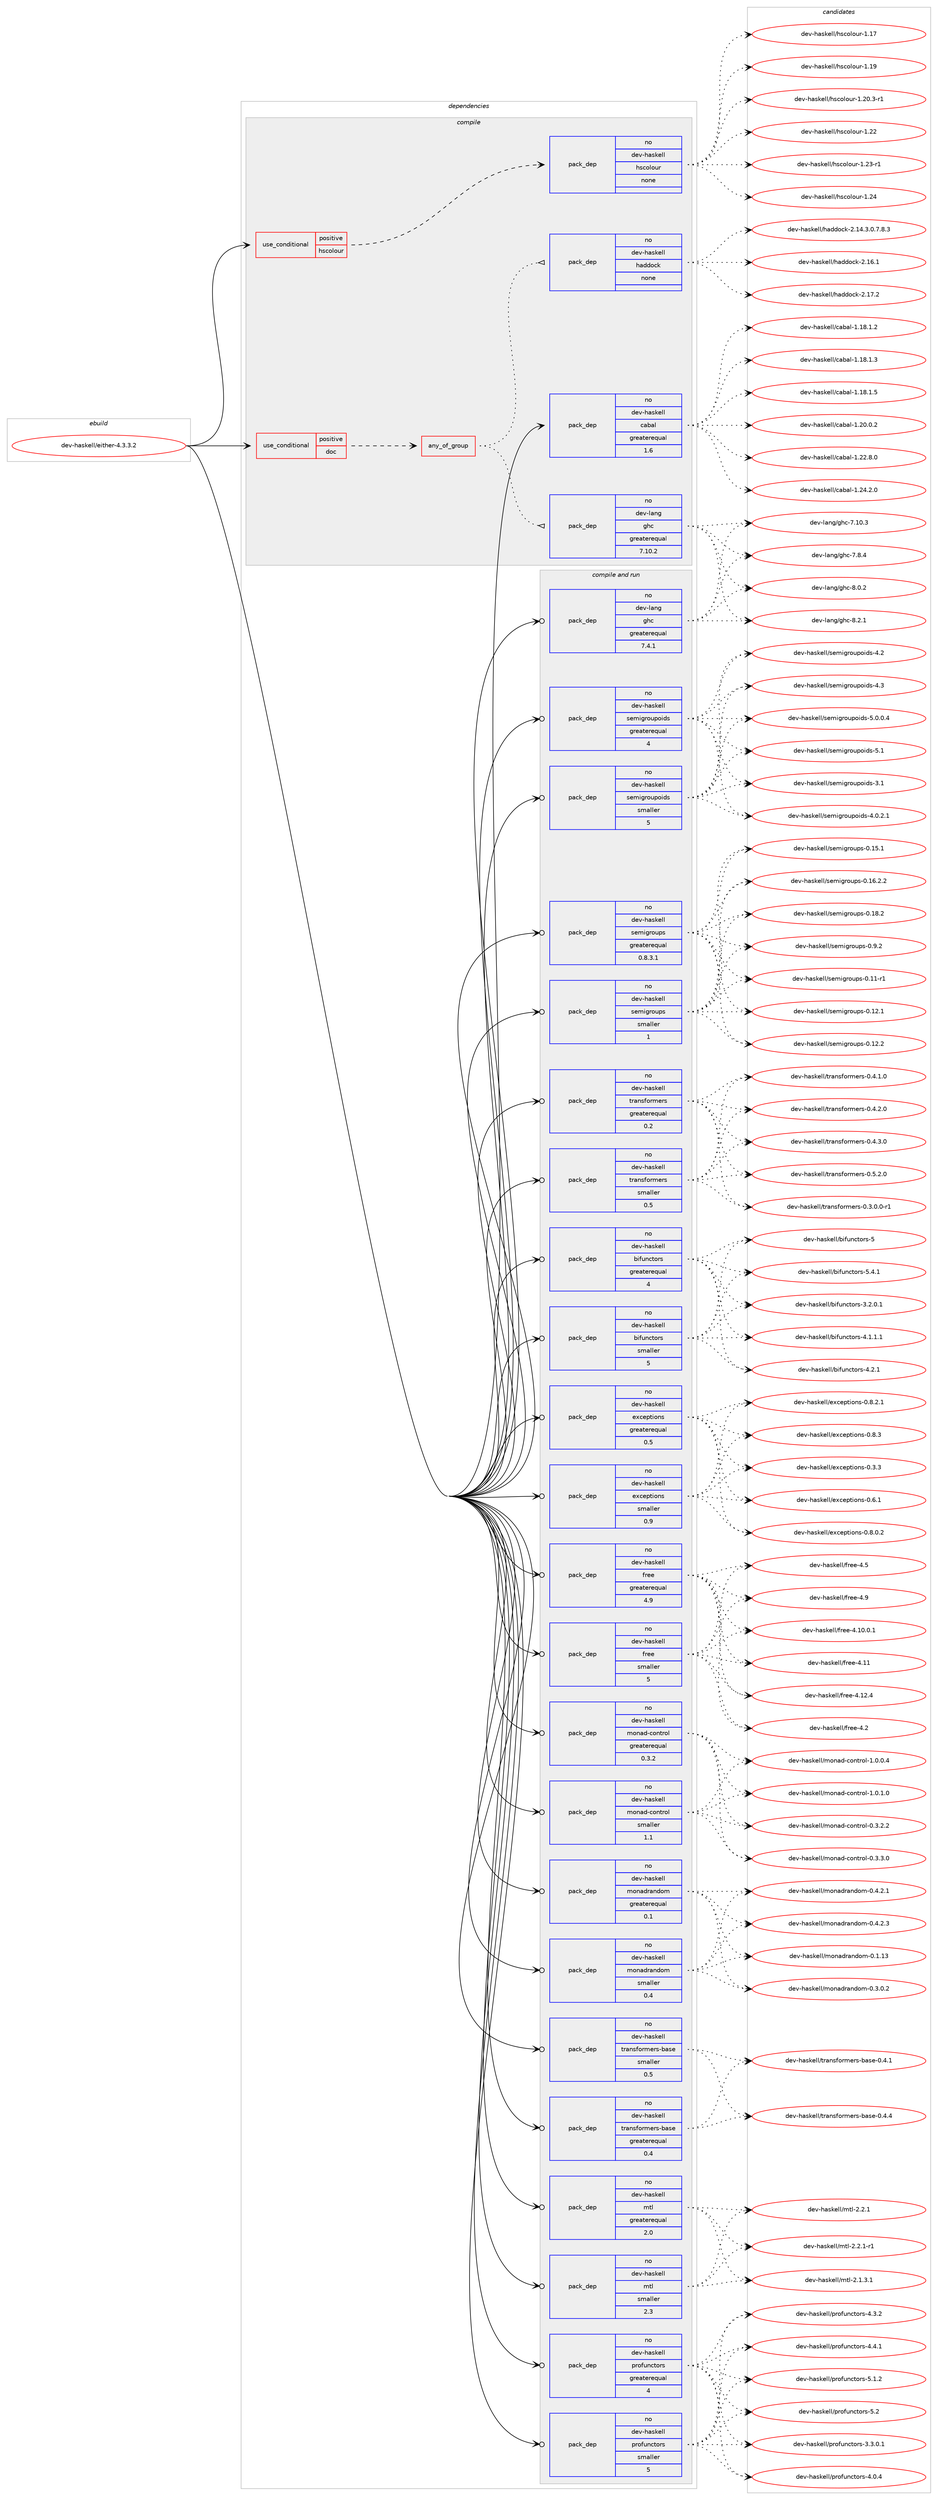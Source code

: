 digraph prolog {

# *************
# Graph options
# *************

newrank=true;
concentrate=true;
compound=true;
graph [rankdir=LR,fontname=Helvetica,fontsize=10,ranksep=1.5];#, ranksep=2.5, nodesep=0.2];
edge  [arrowhead=vee];
node  [fontname=Helvetica,fontsize=10];

# **********
# The ebuild
# **********

subgraph cluster_leftcol {
color=gray;
rank=same;
label=<<i>ebuild</i>>;
id [label="dev-haskell/either-4.3.3.2", color=red, width=4, href="../dev-haskell/either-4.3.3.2.svg"];
}

# ****************
# The dependencies
# ****************

subgraph cluster_midcol {
color=gray;
label=<<i>dependencies</i>>;
subgraph cluster_compile {
fillcolor="#eeeeee";
style=filled;
label=<<i>compile</i>>;
subgraph cond18758 {
dependency79697 [label=<<TABLE BORDER="0" CELLBORDER="1" CELLSPACING="0" CELLPADDING="4"><TR><TD ROWSPAN="3" CELLPADDING="10">use_conditional</TD></TR><TR><TD>positive</TD></TR><TR><TD>doc</TD></TR></TABLE>>, shape=none, color=red];
subgraph any1947 {
dependency79698 [label=<<TABLE BORDER="0" CELLBORDER="1" CELLSPACING="0" CELLPADDING="4"><TR><TD CELLPADDING="10">any_of_group</TD></TR></TABLE>>, shape=none, color=red];subgraph pack58962 {
dependency79699 [label=<<TABLE BORDER="0" CELLBORDER="1" CELLSPACING="0" CELLPADDING="4" WIDTH="220"><TR><TD ROWSPAN="6" CELLPADDING="30">pack_dep</TD></TR><TR><TD WIDTH="110">no</TD></TR><TR><TD>dev-haskell</TD></TR><TR><TD>haddock</TD></TR><TR><TD>none</TD></TR><TR><TD></TD></TR></TABLE>>, shape=none, color=blue];
}
dependency79698:e -> dependency79699:w [weight=20,style="dotted",arrowhead="oinv"];
subgraph pack58963 {
dependency79700 [label=<<TABLE BORDER="0" CELLBORDER="1" CELLSPACING="0" CELLPADDING="4" WIDTH="220"><TR><TD ROWSPAN="6" CELLPADDING="30">pack_dep</TD></TR><TR><TD WIDTH="110">no</TD></TR><TR><TD>dev-lang</TD></TR><TR><TD>ghc</TD></TR><TR><TD>greaterequal</TD></TR><TR><TD>7.10.2</TD></TR></TABLE>>, shape=none, color=blue];
}
dependency79698:e -> dependency79700:w [weight=20,style="dotted",arrowhead="oinv"];
}
dependency79697:e -> dependency79698:w [weight=20,style="dashed",arrowhead="vee"];
}
id:e -> dependency79697:w [weight=20,style="solid",arrowhead="vee"];
subgraph cond18759 {
dependency79701 [label=<<TABLE BORDER="0" CELLBORDER="1" CELLSPACING="0" CELLPADDING="4"><TR><TD ROWSPAN="3" CELLPADDING="10">use_conditional</TD></TR><TR><TD>positive</TD></TR><TR><TD>hscolour</TD></TR></TABLE>>, shape=none, color=red];
subgraph pack58964 {
dependency79702 [label=<<TABLE BORDER="0" CELLBORDER="1" CELLSPACING="0" CELLPADDING="4" WIDTH="220"><TR><TD ROWSPAN="6" CELLPADDING="30">pack_dep</TD></TR><TR><TD WIDTH="110">no</TD></TR><TR><TD>dev-haskell</TD></TR><TR><TD>hscolour</TD></TR><TR><TD>none</TD></TR><TR><TD></TD></TR></TABLE>>, shape=none, color=blue];
}
dependency79701:e -> dependency79702:w [weight=20,style="dashed",arrowhead="vee"];
}
id:e -> dependency79701:w [weight=20,style="solid",arrowhead="vee"];
subgraph pack58965 {
dependency79703 [label=<<TABLE BORDER="0" CELLBORDER="1" CELLSPACING="0" CELLPADDING="4" WIDTH="220"><TR><TD ROWSPAN="6" CELLPADDING="30">pack_dep</TD></TR><TR><TD WIDTH="110">no</TD></TR><TR><TD>dev-haskell</TD></TR><TR><TD>cabal</TD></TR><TR><TD>greaterequal</TD></TR><TR><TD>1.6</TD></TR></TABLE>>, shape=none, color=blue];
}
id:e -> dependency79703:w [weight=20,style="solid",arrowhead="vee"];
}
subgraph cluster_compileandrun {
fillcolor="#eeeeee";
style=filled;
label=<<i>compile and run</i>>;
subgraph pack58966 {
dependency79704 [label=<<TABLE BORDER="0" CELLBORDER="1" CELLSPACING="0" CELLPADDING="4" WIDTH="220"><TR><TD ROWSPAN="6" CELLPADDING="30">pack_dep</TD></TR><TR><TD WIDTH="110">no</TD></TR><TR><TD>dev-haskell</TD></TR><TR><TD>bifunctors</TD></TR><TR><TD>greaterequal</TD></TR><TR><TD>4</TD></TR></TABLE>>, shape=none, color=blue];
}
id:e -> dependency79704:w [weight=20,style="solid",arrowhead="odotvee"];
subgraph pack58967 {
dependency79705 [label=<<TABLE BORDER="0" CELLBORDER="1" CELLSPACING="0" CELLPADDING="4" WIDTH="220"><TR><TD ROWSPAN="6" CELLPADDING="30">pack_dep</TD></TR><TR><TD WIDTH="110">no</TD></TR><TR><TD>dev-haskell</TD></TR><TR><TD>bifunctors</TD></TR><TR><TD>smaller</TD></TR><TR><TD>5</TD></TR></TABLE>>, shape=none, color=blue];
}
id:e -> dependency79705:w [weight=20,style="solid",arrowhead="odotvee"];
subgraph pack58968 {
dependency79706 [label=<<TABLE BORDER="0" CELLBORDER="1" CELLSPACING="0" CELLPADDING="4" WIDTH="220"><TR><TD ROWSPAN="6" CELLPADDING="30">pack_dep</TD></TR><TR><TD WIDTH="110">no</TD></TR><TR><TD>dev-haskell</TD></TR><TR><TD>exceptions</TD></TR><TR><TD>greaterequal</TD></TR><TR><TD>0.5</TD></TR></TABLE>>, shape=none, color=blue];
}
id:e -> dependency79706:w [weight=20,style="solid",arrowhead="odotvee"];
subgraph pack58969 {
dependency79707 [label=<<TABLE BORDER="0" CELLBORDER="1" CELLSPACING="0" CELLPADDING="4" WIDTH="220"><TR><TD ROWSPAN="6" CELLPADDING="30">pack_dep</TD></TR><TR><TD WIDTH="110">no</TD></TR><TR><TD>dev-haskell</TD></TR><TR><TD>exceptions</TD></TR><TR><TD>smaller</TD></TR><TR><TD>0.9</TD></TR></TABLE>>, shape=none, color=blue];
}
id:e -> dependency79707:w [weight=20,style="solid",arrowhead="odotvee"];
subgraph pack58970 {
dependency79708 [label=<<TABLE BORDER="0" CELLBORDER="1" CELLSPACING="0" CELLPADDING="4" WIDTH="220"><TR><TD ROWSPAN="6" CELLPADDING="30">pack_dep</TD></TR><TR><TD WIDTH="110">no</TD></TR><TR><TD>dev-haskell</TD></TR><TR><TD>free</TD></TR><TR><TD>greaterequal</TD></TR><TR><TD>4.9</TD></TR></TABLE>>, shape=none, color=blue];
}
id:e -> dependency79708:w [weight=20,style="solid",arrowhead="odotvee"];
subgraph pack58971 {
dependency79709 [label=<<TABLE BORDER="0" CELLBORDER="1" CELLSPACING="0" CELLPADDING="4" WIDTH="220"><TR><TD ROWSPAN="6" CELLPADDING="30">pack_dep</TD></TR><TR><TD WIDTH="110">no</TD></TR><TR><TD>dev-haskell</TD></TR><TR><TD>free</TD></TR><TR><TD>smaller</TD></TR><TR><TD>5</TD></TR></TABLE>>, shape=none, color=blue];
}
id:e -> dependency79709:w [weight=20,style="solid",arrowhead="odotvee"];
subgraph pack58972 {
dependency79710 [label=<<TABLE BORDER="0" CELLBORDER="1" CELLSPACING="0" CELLPADDING="4" WIDTH="220"><TR><TD ROWSPAN="6" CELLPADDING="30">pack_dep</TD></TR><TR><TD WIDTH="110">no</TD></TR><TR><TD>dev-haskell</TD></TR><TR><TD>monad-control</TD></TR><TR><TD>greaterequal</TD></TR><TR><TD>0.3.2</TD></TR></TABLE>>, shape=none, color=blue];
}
id:e -> dependency79710:w [weight=20,style="solid",arrowhead="odotvee"];
subgraph pack58973 {
dependency79711 [label=<<TABLE BORDER="0" CELLBORDER="1" CELLSPACING="0" CELLPADDING="4" WIDTH="220"><TR><TD ROWSPAN="6" CELLPADDING="30">pack_dep</TD></TR><TR><TD WIDTH="110">no</TD></TR><TR><TD>dev-haskell</TD></TR><TR><TD>monad-control</TD></TR><TR><TD>smaller</TD></TR><TR><TD>1.1</TD></TR></TABLE>>, shape=none, color=blue];
}
id:e -> dependency79711:w [weight=20,style="solid",arrowhead="odotvee"];
subgraph pack58974 {
dependency79712 [label=<<TABLE BORDER="0" CELLBORDER="1" CELLSPACING="0" CELLPADDING="4" WIDTH="220"><TR><TD ROWSPAN="6" CELLPADDING="30">pack_dep</TD></TR><TR><TD WIDTH="110">no</TD></TR><TR><TD>dev-haskell</TD></TR><TR><TD>monadrandom</TD></TR><TR><TD>greaterequal</TD></TR><TR><TD>0.1</TD></TR></TABLE>>, shape=none, color=blue];
}
id:e -> dependency79712:w [weight=20,style="solid",arrowhead="odotvee"];
subgraph pack58975 {
dependency79713 [label=<<TABLE BORDER="0" CELLBORDER="1" CELLSPACING="0" CELLPADDING="4" WIDTH="220"><TR><TD ROWSPAN="6" CELLPADDING="30">pack_dep</TD></TR><TR><TD WIDTH="110">no</TD></TR><TR><TD>dev-haskell</TD></TR><TR><TD>monadrandom</TD></TR><TR><TD>smaller</TD></TR><TR><TD>0.4</TD></TR></TABLE>>, shape=none, color=blue];
}
id:e -> dependency79713:w [weight=20,style="solid",arrowhead="odotvee"];
subgraph pack58976 {
dependency79714 [label=<<TABLE BORDER="0" CELLBORDER="1" CELLSPACING="0" CELLPADDING="4" WIDTH="220"><TR><TD ROWSPAN="6" CELLPADDING="30">pack_dep</TD></TR><TR><TD WIDTH="110">no</TD></TR><TR><TD>dev-haskell</TD></TR><TR><TD>mtl</TD></TR><TR><TD>greaterequal</TD></TR><TR><TD>2.0</TD></TR></TABLE>>, shape=none, color=blue];
}
id:e -> dependency79714:w [weight=20,style="solid",arrowhead="odotvee"];
subgraph pack58977 {
dependency79715 [label=<<TABLE BORDER="0" CELLBORDER="1" CELLSPACING="0" CELLPADDING="4" WIDTH="220"><TR><TD ROWSPAN="6" CELLPADDING="30">pack_dep</TD></TR><TR><TD WIDTH="110">no</TD></TR><TR><TD>dev-haskell</TD></TR><TR><TD>mtl</TD></TR><TR><TD>smaller</TD></TR><TR><TD>2.3</TD></TR></TABLE>>, shape=none, color=blue];
}
id:e -> dependency79715:w [weight=20,style="solid",arrowhead="odotvee"];
subgraph pack58978 {
dependency79716 [label=<<TABLE BORDER="0" CELLBORDER="1" CELLSPACING="0" CELLPADDING="4" WIDTH="220"><TR><TD ROWSPAN="6" CELLPADDING="30">pack_dep</TD></TR><TR><TD WIDTH="110">no</TD></TR><TR><TD>dev-haskell</TD></TR><TR><TD>profunctors</TD></TR><TR><TD>greaterequal</TD></TR><TR><TD>4</TD></TR></TABLE>>, shape=none, color=blue];
}
id:e -> dependency79716:w [weight=20,style="solid",arrowhead="odotvee"];
subgraph pack58979 {
dependency79717 [label=<<TABLE BORDER="0" CELLBORDER="1" CELLSPACING="0" CELLPADDING="4" WIDTH="220"><TR><TD ROWSPAN="6" CELLPADDING="30">pack_dep</TD></TR><TR><TD WIDTH="110">no</TD></TR><TR><TD>dev-haskell</TD></TR><TR><TD>profunctors</TD></TR><TR><TD>smaller</TD></TR><TR><TD>5</TD></TR></TABLE>>, shape=none, color=blue];
}
id:e -> dependency79717:w [weight=20,style="solid",arrowhead="odotvee"];
subgraph pack58980 {
dependency79718 [label=<<TABLE BORDER="0" CELLBORDER="1" CELLSPACING="0" CELLPADDING="4" WIDTH="220"><TR><TD ROWSPAN="6" CELLPADDING="30">pack_dep</TD></TR><TR><TD WIDTH="110">no</TD></TR><TR><TD>dev-haskell</TD></TR><TR><TD>semigroupoids</TD></TR><TR><TD>greaterequal</TD></TR><TR><TD>4</TD></TR></TABLE>>, shape=none, color=blue];
}
id:e -> dependency79718:w [weight=20,style="solid",arrowhead="odotvee"];
subgraph pack58981 {
dependency79719 [label=<<TABLE BORDER="0" CELLBORDER="1" CELLSPACING="0" CELLPADDING="4" WIDTH="220"><TR><TD ROWSPAN="6" CELLPADDING="30">pack_dep</TD></TR><TR><TD WIDTH="110">no</TD></TR><TR><TD>dev-haskell</TD></TR><TR><TD>semigroupoids</TD></TR><TR><TD>smaller</TD></TR><TR><TD>5</TD></TR></TABLE>>, shape=none, color=blue];
}
id:e -> dependency79719:w [weight=20,style="solid",arrowhead="odotvee"];
subgraph pack58982 {
dependency79720 [label=<<TABLE BORDER="0" CELLBORDER="1" CELLSPACING="0" CELLPADDING="4" WIDTH="220"><TR><TD ROWSPAN="6" CELLPADDING="30">pack_dep</TD></TR><TR><TD WIDTH="110">no</TD></TR><TR><TD>dev-haskell</TD></TR><TR><TD>semigroups</TD></TR><TR><TD>greaterequal</TD></TR><TR><TD>0.8.3.1</TD></TR></TABLE>>, shape=none, color=blue];
}
id:e -> dependency79720:w [weight=20,style="solid",arrowhead="odotvee"];
subgraph pack58983 {
dependency79721 [label=<<TABLE BORDER="0" CELLBORDER="1" CELLSPACING="0" CELLPADDING="4" WIDTH="220"><TR><TD ROWSPAN="6" CELLPADDING="30">pack_dep</TD></TR><TR><TD WIDTH="110">no</TD></TR><TR><TD>dev-haskell</TD></TR><TR><TD>semigroups</TD></TR><TR><TD>smaller</TD></TR><TR><TD>1</TD></TR></TABLE>>, shape=none, color=blue];
}
id:e -> dependency79721:w [weight=20,style="solid",arrowhead="odotvee"];
subgraph pack58984 {
dependency79722 [label=<<TABLE BORDER="0" CELLBORDER="1" CELLSPACING="0" CELLPADDING="4" WIDTH="220"><TR><TD ROWSPAN="6" CELLPADDING="30">pack_dep</TD></TR><TR><TD WIDTH="110">no</TD></TR><TR><TD>dev-haskell</TD></TR><TR><TD>transformers</TD></TR><TR><TD>greaterequal</TD></TR><TR><TD>0.2</TD></TR></TABLE>>, shape=none, color=blue];
}
id:e -> dependency79722:w [weight=20,style="solid",arrowhead="odotvee"];
subgraph pack58985 {
dependency79723 [label=<<TABLE BORDER="0" CELLBORDER="1" CELLSPACING="0" CELLPADDING="4" WIDTH="220"><TR><TD ROWSPAN="6" CELLPADDING="30">pack_dep</TD></TR><TR><TD WIDTH="110">no</TD></TR><TR><TD>dev-haskell</TD></TR><TR><TD>transformers</TD></TR><TR><TD>smaller</TD></TR><TR><TD>0.5</TD></TR></TABLE>>, shape=none, color=blue];
}
id:e -> dependency79723:w [weight=20,style="solid",arrowhead="odotvee"];
subgraph pack58986 {
dependency79724 [label=<<TABLE BORDER="0" CELLBORDER="1" CELLSPACING="0" CELLPADDING="4" WIDTH="220"><TR><TD ROWSPAN="6" CELLPADDING="30">pack_dep</TD></TR><TR><TD WIDTH="110">no</TD></TR><TR><TD>dev-haskell</TD></TR><TR><TD>transformers-base</TD></TR><TR><TD>greaterequal</TD></TR><TR><TD>0.4</TD></TR></TABLE>>, shape=none, color=blue];
}
id:e -> dependency79724:w [weight=20,style="solid",arrowhead="odotvee"];
subgraph pack58987 {
dependency79725 [label=<<TABLE BORDER="0" CELLBORDER="1" CELLSPACING="0" CELLPADDING="4" WIDTH="220"><TR><TD ROWSPAN="6" CELLPADDING="30">pack_dep</TD></TR><TR><TD WIDTH="110">no</TD></TR><TR><TD>dev-haskell</TD></TR><TR><TD>transformers-base</TD></TR><TR><TD>smaller</TD></TR><TR><TD>0.5</TD></TR></TABLE>>, shape=none, color=blue];
}
id:e -> dependency79725:w [weight=20,style="solid",arrowhead="odotvee"];
subgraph pack58988 {
dependency79726 [label=<<TABLE BORDER="0" CELLBORDER="1" CELLSPACING="0" CELLPADDING="4" WIDTH="220"><TR><TD ROWSPAN="6" CELLPADDING="30">pack_dep</TD></TR><TR><TD WIDTH="110">no</TD></TR><TR><TD>dev-lang</TD></TR><TR><TD>ghc</TD></TR><TR><TD>greaterequal</TD></TR><TR><TD>7.4.1</TD></TR></TABLE>>, shape=none, color=blue];
}
id:e -> dependency79726:w [weight=20,style="solid",arrowhead="odotvee"];
}
subgraph cluster_run {
fillcolor="#eeeeee";
style=filled;
label=<<i>run</i>>;
}
}

# **************
# The candidates
# **************

subgraph cluster_choices {
rank=same;
color=gray;
label=<<i>candidates</i>>;

subgraph choice58962 {
color=black;
nodesep=1;
choice1001011184510497115107101108108471049710010011199107455046495246514648465546564651 [label="dev-haskell/haddock-2.14.3.0.7.8.3", color=red, width=4,href="../dev-haskell/haddock-2.14.3.0.7.8.3.svg"];
choice100101118451049711510710110810847104971001001119910745504649544649 [label="dev-haskell/haddock-2.16.1", color=red, width=4,href="../dev-haskell/haddock-2.16.1.svg"];
choice100101118451049711510710110810847104971001001119910745504649554650 [label="dev-haskell/haddock-2.17.2", color=red, width=4,href="../dev-haskell/haddock-2.17.2.svg"];
dependency79699:e -> choice1001011184510497115107101108108471049710010011199107455046495246514648465546564651:w [style=dotted,weight="100"];
dependency79699:e -> choice100101118451049711510710110810847104971001001119910745504649544649:w [style=dotted,weight="100"];
dependency79699:e -> choice100101118451049711510710110810847104971001001119910745504649554650:w [style=dotted,weight="100"];
}
subgraph choice58963 {
color=black;
nodesep=1;
choice1001011184510897110103471031049945554649484651 [label="dev-lang/ghc-7.10.3", color=red, width=4,href="../dev-lang/ghc-7.10.3.svg"];
choice10010111845108971101034710310499455546564652 [label="dev-lang/ghc-7.8.4", color=red, width=4,href="../dev-lang/ghc-7.8.4.svg"];
choice10010111845108971101034710310499455646484650 [label="dev-lang/ghc-8.0.2", color=red, width=4,href="../dev-lang/ghc-8.0.2.svg"];
choice10010111845108971101034710310499455646504649 [label="dev-lang/ghc-8.2.1", color=red, width=4,href="../dev-lang/ghc-8.2.1.svg"];
dependency79700:e -> choice1001011184510897110103471031049945554649484651:w [style=dotted,weight="100"];
dependency79700:e -> choice10010111845108971101034710310499455546564652:w [style=dotted,weight="100"];
dependency79700:e -> choice10010111845108971101034710310499455646484650:w [style=dotted,weight="100"];
dependency79700:e -> choice10010111845108971101034710310499455646504649:w [style=dotted,weight="100"];
}
subgraph choice58964 {
color=black;
nodesep=1;
choice100101118451049711510710110810847104115991111081111171144549464955 [label="dev-haskell/hscolour-1.17", color=red, width=4,href="../dev-haskell/hscolour-1.17.svg"];
choice100101118451049711510710110810847104115991111081111171144549464957 [label="dev-haskell/hscolour-1.19", color=red, width=4,href="../dev-haskell/hscolour-1.19.svg"];
choice10010111845104971151071011081084710411599111108111117114454946504846514511449 [label="dev-haskell/hscolour-1.20.3-r1", color=red, width=4,href="../dev-haskell/hscolour-1.20.3-r1.svg"];
choice100101118451049711510710110810847104115991111081111171144549465050 [label="dev-haskell/hscolour-1.22", color=red, width=4,href="../dev-haskell/hscolour-1.22.svg"];
choice1001011184510497115107101108108471041159911110811111711445494650514511449 [label="dev-haskell/hscolour-1.23-r1", color=red, width=4,href="../dev-haskell/hscolour-1.23-r1.svg"];
choice100101118451049711510710110810847104115991111081111171144549465052 [label="dev-haskell/hscolour-1.24", color=red, width=4,href="../dev-haskell/hscolour-1.24.svg"];
dependency79702:e -> choice100101118451049711510710110810847104115991111081111171144549464955:w [style=dotted,weight="100"];
dependency79702:e -> choice100101118451049711510710110810847104115991111081111171144549464957:w [style=dotted,weight="100"];
dependency79702:e -> choice10010111845104971151071011081084710411599111108111117114454946504846514511449:w [style=dotted,weight="100"];
dependency79702:e -> choice100101118451049711510710110810847104115991111081111171144549465050:w [style=dotted,weight="100"];
dependency79702:e -> choice1001011184510497115107101108108471041159911110811111711445494650514511449:w [style=dotted,weight="100"];
dependency79702:e -> choice100101118451049711510710110810847104115991111081111171144549465052:w [style=dotted,weight="100"];
}
subgraph choice58965 {
color=black;
nodesep=1;
choice10010111845104971151071011081084799979897108454946495646494650 [label="dev-haskell/cabal-1.18.1.2", color=red, width=4,href="../dev-haskell/cabal-1.18.1.2.svg"];
choice10010111845104971151071011081084799979897108454946495646494651 [label="dev-haskell/cabal-1.18.1.3", color=red, width=4,href="../dev-haskell/cabal-1.18.1.3.svg"];
choice10010111845104971151071011081084799979897108454946495646494653 [label="dev-haskell/cabal-1.18.1.5", color=red, width=4,href="../dev-haskell/cabal-1.18.1.5.svg"];
choice10010111845104971151071011081084799979897108454946504846484650 [label="dev-haskell/cabal-1.20.0.2", color=red, width=4,href="../dev-haskell/cabal-1.20.0.2.svg"];
choice10010111845104971151071011081084799979897108454946505046564648 [label="dev-haskell/cabal-1.22.8.0", color=red, width=4,href="../dev-haskell/cabal-1.22.8.0.svg"];
choice10010111845104971151071011081084799979897108454946505246504648 [label="dev-haskell/cabal-1.24.2.0", color=red, width=4,href="../dev-haskell/cabal-1.24.2.0.svg"];
dependency79703:e -> choice10010111845104971151071011081084799979897108454946495646494650:w [style=dotted,weight="100"];
dependency79703:e -> choice10010111845104971151071011081084799979897108454946495646494651:w [style=dotted,weight="100"];
dependency79703:e -> choice10010111845104971151071011081084799979897108454946495646494653:w [style=dotted,weight="100"];
dependency79703:e -> choice10010111845104971151071011081084799979897108454946504846484650:w [style=dotted,weight="100"];
dependency79703:e -> choice10010111845104971151071011081084799979897108454946505046564648:w [style=dotted,weight="100"];
dependency79703:e -> choice10010111845104971151071011081084799979897108454946505246504648:w [style=dotted,weight="100"];
}
subgraph choice58966 {
color=black;
nodesep=1;
choice10010111845104971151071011081084798105102117110991161111141154551465046484649 [label="dev-haskell/bifunctors-3.2.0.1", color=red, width=4,href="../dev-haskell/bifunctors-3.2.0.1.svg"];
choice10010111845104971151071011081084798105102117110991161111141154552464946494649 [label="dev-haskell/bifunctors-4.1.1.1", color=red, width=4,href="../dev-haskell/bifunctors-4.1.1.1.svg"];
choice1001011184510497115107101108108479810510211711099116111114115455246504649 [label="dev-haskell/bifunctors-4.2.1", color=red, width=4,href="../dev-haskell/bifunctors-4.2.1.svg"];
choice10010111845104971151071011081084798105102117110991161111141154553 [label="dev-haskell/bifunctors-5", color=red, width=4,href="../dev-haskell/bifunctors-5.svg"];
choice1001011184510497115107101108108479810510211711099116111114115455346524649 [label="dev-haskell/bifunctors-5.4.1", color=red, width=4,href="../dev-haskell/bifunctors-5.4.1.svg"];
dependency79704:e -> choice10010111845104971151071011081084798105102117110991161111141154551465046484649:w [style=dotted,weight="100"];
dependency79704:e -> choice10010111845104971151071011081084798105102117110991161111141154552464946494649:w [style=dotted,weight="100"];
dependency79704:e -> choice1001011184510497115107101108108479810510211711099116111114115455246504649:w [style=dotted,weight="100"];
dependency79704:e -> choice10010111845104971151071011081084798105102117110991161111141154553:w [style=dotted,weight="100"];
dependency79704:e -> choice1001011184510497115107101108108479810510211711099116111114115455346524649:w [style=dotted,weight="100"];
}
subgraph choice58967 {
color=black;
nodesep=1;
choice10010111845104971151071011081084798105102117110991161111141154551465046484649 [label="dev-haskell/bifunctors-3.2.0.1", color=red, width=4,href="../dev-haskell/bifunctors-3.2.0.1.svg"];
choice10010111845104971151071011081084798105102117110991161111141154552464946494649 [label="dev-haskell/bifunctors-4.1.1.1", color=red, width=4,href="../dev-haskell/bifunctors-4.1.1.1.svg"];
choice1001011184510497115107101108108479810510211711099116111114115455246504649 [label="dev-haskell/bifunctors-4.2.1", color=red, width=4,href="../dev-haskell/bifunctors-4.2.1.svg"];
choice10010111845104971151071011081084798105102117110991161111141154553 [label="dev-haskell/bifunctors-5", color=red, width=4,href="../dev-haskell/bifunctors-5.svg"];
choice1001011184510497115107101108108479810510211711099116111114115455346524649 [label="dev-haskell/bifunctors-5.4.1", color=red, width=4,href="../dev-haskell/bifunctors-5.4.1.svg"];
dependency79705:e -> choice10010111845104971151071011081084798105102117110991161111141154551465046484649:w [style=dotted,weight="100"];
dependency79705:e -> choice10010111845104971151071011081084798105102117110991161111141154552464946494649:w [style=dotted,weight="100"];
dependency79705:e -> choice1001011184510497115107101108108479810510211711099116111114115455246504649:w [style=dotted,weight="100"];
dependency79705:e -> choice10010111845104971151071011081084798105102117110991161111141154553:w [style=dotted,weight="100"];
dependency79705:e -> choice1001011184510497115107101108108479810510211711099116111114115455346524649:w [style=dotted,weight="100"];
}
subgraph choice58968 {
color=black;
nodesep=1;
choice10010111845104971151071011081084710112099101112116105111110115454846514651 [label="dev-haskell/exceptions-0.3.3", color=red, width=4,href="../dev-haskell/exceptions-0.3.3.svg"];
choice10010111845104971151071011081084710112099101112116105111110115454846544649 [label="dev-haskell/exceptions-0.6.1", color=red, width=4,href="../dev-haskell/exceptions-0.6.1.svg"];
choice100101118451049711510710110810847101120991011121161051111101154548465646484650 [label="dev-haskell/exceptions-0.8.0.2", color=red, width=4,href="../dev-haskell/exceptions-0.8.0.2.svg"];
choice100101118451049711510710110810847101120991011121161051111101154548465646504649 [label="dev-haskell/exceptions-0.8.2.1", color=red, width=4,href="../dev-haskell/exceptions-0.8.2.1.svg"];
choice10010111845104971151071011081084710112099101112116105111110115454846564651 [label="dev-haskell/exceptions-0.8.3", color=red, width=4,href="../dev-haskell/exceptions-0.8.3.svg"];
dependency79706:e -> choice10010111845104971151071011081084710112099101112116105111110115454846514651:w [style=dotted,weight="100"];
dependency79706:e -> choice10010111845104971151071011081084710112099101112116105111110115454846544649:w [style=dotted,weight="100"];
dependency79706:e -> choice100101118451049711510710110810847101120991011121161051111101154548465646484650:w [style=dotted,weight="100"];
dependency79706:e -> choice100101118451049711510710110810847101120991011121161051111101154548465646504649:w [style=dotted,weight="100"];
dependency79706:e -> choice10010111845104971151071011081084710112099101112116105111110115454846564651:w [style=dotted,weight="100"];
}
subgraph choice58969 {
color=black;
nodesep=1;
choice10010111845104971151071011081084710112099101112116105111110115454846514651 [label="dev-haskell/exceptions-0.3.3", color=red, width=4,href="../dev-haskell/exceptions-0.3.3.svg"];
choice10010111845104971151071011081084710112099101112116105111110115454846544649 [label="dev-haskell/exceptions-0.6.1", color=red, width=4,href="../dev-haskell/exceptions-0.6.1.svg"];
choice100101118451049711510710110810847101120991011121161051111101154548465646484650 [label="dev-haskell/exceptions-0.8.0.2", color=red, width=4,href="../dev-haskell/exceptions-0.8.0.2.svg"];
choice100101118451049711510710110810847101120991011121161051111101154548465646504649 [label="dev-haskell/exceptions-0.8.2.1", color=red, width=4,href="../dev-haskell/exceptions-0.8.2.1.svg"];
choice10010111845104971151071011081084710112099101112116105111110115454846564651 [label="dev-haskell/exceptions-0.8.3", color=red, width=4,href="../dev-haskell/exceptions-0.8.3.svg"];
dependency79707:e -> choice10010111845104971151071011081084710112099101112116105111110115454846514651:w [style=dotted,weight="100"];
dependency79707:e -> choice10010111845104971151071011081084710112099101112116105111110115454846544649:w [style=dotted,weight="100"];
dependency79707:e -> choice100101118451049711510710110810847101120991011121161051111101154548465646484650:w [style=dotted,weight="100"];
dependency79707:e -> choice100101118451049711510710110810847101120991011121161051111101154548465646504649:w [style=dotted,weight="100"];
dependency79707:e -> choice10010111845104971151071011081084710112099101112116105111110115454846564651:w [style=dotted,weight="100"];
}
subgraph choice58970 {
color=black;
nodesep=1;
choice100101118451049711510710110810847102114101101455246494846484649 [label="dev-haskell/free-4.10.0.1", color=red, width=4,href="../dev-haskell/free-4.10.0.1.svg"];
choice1001011184510497115107101108108471021141011014552464949 [label="dev-haskell/free-4.11", color=red, width=4,href="../dev-haskell/free-4.11.svg"];
choice10010111845104971151071011081084710211410110145524649504652 [label="dev-haskell/free-4.12.4", color=red, width=4,href="../dev-haskell/free-4.12.4.svg"];
choice10010111845104971151071011081084710211410110145524650 [label="dev-haskell/free-4.2", color=red, width=4,href="../dev-haskell/free-4.2.svg"];
choice10010111845104971151071011081084710211410110145524653 [label="dev-haskell/free-4.5", color=red, width=4,href="../dev-haskell/free-4.5.svg"];
choice10010111845104971151071011081084710211410110145524657 [label="dev-haskell/free-4.9", color=red, width=4,href="../dev-haskell/free-4.9.svg"];
dependency79708:e -> choice100101118451049711510710110810847102114101101455246494846484649:w [style=dotted,weight="100"];
dependency79708:e -> choice1001011184510497115107101108108471021141011014552464949:w [style=dotted,weight="100"];
dependency79708:e -> choice10010111845104971151071011081084710211410110145524649504652:w [style=dotted,weight="100"];
dependency79708:e -> choice10010111845104971151071011081084710211410110145524650:w [style=dotted,weight="100"];
dependency79708:e -> choice10010111845104971151071011081084710211410110145524653:w [style=dotted,weight="100"];
dependency79708:e -> choice10010111845104971151071011081084710211410110145524657:w [style=dotted,weight="100"];
}
subgraph choice58971 {
color=black;
nodesep=1;
choice100101118451049711510710110810847102114101101455246494846484649 [label="dev-haskell/free-4.10.0.1", color=red, width=4,href="../dev-haskell/free-4.10.0.1.svg"];
choice1001011184510497115107101108108471021141011014552464949 [label="dev-haskell/free-4.11", color=red, width=4,href="../dev-haskell/free-4.11.svg"];
choice10010111845104971151071011081084710211410110145524649504652 [label="dev-haskell/free-4.12.4", color=red, width=4,href="../dev-haskell/free-4.12.4.svg"];
choice10010111845104971151071011081084710211410110145524650 [label="dev-haskell/free-4.2", color=red, width=4,href="../dev-haskell/free-4.2.svg"];
choice10010111845104971151071011081084710211410110145524653 [label="dev-haskell/free-4.5", color=red, width=4,href="../dev-haskell/free-4.5.svg"];
choice10010111845104971151071011081084710211410110145524657 [label="dev-haskell/free-4.9", color=red, width=4,href="../dev-haskell/free-4.9.svg"];
dependency79709:e -> choice100101118451049711510710110810847102114101101455246494846484649:w [style=dotted,weight="100"];
dependency79709:e -> choice1001011184510497115107101108108471021141011014552464949:w [style=dotted,weight="100"];
dependency79709:e -> choice10010111845104971151071011081084710211410110145524649504652:w [style=dotted,weight="100"];
dependency79709:e -> choice10010111845104971151071011081084710211410110145524650:w [style=dotted,weight="100"];
dependency79709:e -> choice10010111845104971151071011081084710211410110145524653:w [style=dotted,weight="100"];
dependency79709:e -> choice10010111845104971151071011081084710211410110145524657:w [style=dotted,weight="100"];
}
subgraph choice58972 {
color=black;
nodesep=1;
choice1001011184510497115107101108108471091111109710045991111101161141111084548465146504650 [label="dev-haskell/monad-control-0.3.2.2", color=red, width=4,href="../dev-haskell/monad-control-0.3.2.2.svg"];
choice1001011184510497115107101108108471091111109710045991111101161141111084548465146514648 [label="dev-haskell/monad-control-0.3.3.0", color=red, width=4,href="../dev-haskell/monad-control-0.3.3.0.svg"];
choice1001011184510497115107101108108471091111109710045991111101161141111084549464846484652 [label="dev-haskell/monad-control-1.0.0.4", color=red, width=4,href="../dev-haskell/monad-control-1.0.0.4.svg"];
choice1001011184510497115107101108108471091111109710045991111101161141111084549464846494648 [label="dev-haskell/monad-control-1.0.1.0", color=red, width=4,href="../dev-haskell/monad-control-1.0.1.0.svg"];
dependency79710:e -> choice1001011184510497115107101108108471091111109710045991111101161141111084548465146504650:w [style=dotted,weight="100"];
dependency79710:e -> choice1001011184510497115107101108108471091111109710045991111101161141111084548465146514648:w [style=dotted,weight="100"];
dependency79710:e -> choice1001011184510497115107101108108471091111109710045991111101161141111084549464846484652:w [style=dotted,weight="100"];
dependency79710:e -> choice1001011184510497115107101108108471091111109710045991111101161141111084549464846494648:w [style=dotted,weight="100"];
}
subgraph choice58973 {
color=black;
nodesep=1;
choice1001011184510497115107101108108471091111109710045991111101161141111084548465146504650 [label="dev-haskell/monad-control-0.3.2.2", color=red, width=4,href="../dev-haskell/monad-control-0.3.2.2.svg"];
choice1001011184510497115107101108108471091111109710045991111101161141111084548465146514648 [label="dev-haskell/monad-control-0.3.3.0", color=red, width=4,href="../dev-haskell/monad-control-0.3.3.0.svg"];
choice1001011184510497115107101108108471091111109710045991111101161141111084549464846484652 [label="dev-haskell/monad-control-1.0.0.4", color=red, width=4,href="../dev-haskell/monad-control-1.0.0.4.svg"];
choice1001011184510497115107101108108471091111109710045991111101161141111084549464846494648 [label="dev-haskell/monad-control-1.0.1.0", color=red, width=4,href="../dev-haskell/monad-control-1.0.1.0.svg"];
dependency79711:e -> choice1001011184510497115107101108108471091111109710045991111101161141111084548465146504650:w [style=dotted,weight="100"];
dependency79711:e -> choice1001011184510497115107101108108471091111109710045991111101161141111084548465146514648:w [style=dotted,weight="100"];
dependency79711:e -> choice1001011184510497115107101108108471091111109710045991111101161141111084549464846484652:w [style=dotted,weight="100"];
dependency79711:e -> choice1001011184510497115107101108108471091111109710045991111101161141111084549464846494648:w [style=dotted,weight="100"];
}
subgraph choice58974 {
color=black;
nodesep=1;
choice100101118451049711510710110810847109111110971001149711010011110945484649464951 [label="dev-haskell/monadrandom-0.1.13", color=red, width=4,href="../dev-haskell/monadrandom-0.1.13.svg"];
choice10010111845104971151071011081084710911111097100114971101001111094548465146484650 [label="dev-haskell/monadrandom-0.3.0.2", color=red, width=4,href="../dev-haskell/monadrandom-0.3.0.2.svg"];
choice10010111845104971151071011081084710911111097100114971101001111094548465246504649 [label="dev-haskell/monadrandom-0.4.2.1", color=red, width=4,href="../dev-haskell/monadrandom-0.4.2.1.svg"];
choice10010111845104971151071011081084710911111097100114971101001111094548465246504651 [label="dev-haskell/monadrandom-0.4.2.3", color=red, width=4,href="../dev-haskell/monadrandom-0.4.2.3.svg"];
dependency79712:e -> choice100101118451049711510710110810847109111110971001149711010011110945484649464951:w [style=dotted,weight="100"];
dependency79712:e -> choice10010111845104971151071011081084710911111097100114971101001111094548465146484650:w [style=dotted,weight="100"];
dependency79712:e -> choice10010111845104971151071011081084710911111097100114971101001111094548465246504649:w [style=dotted,weight="100"];
dependency79712:e -> choice10010111845104971151071011081084710911111097100114971101001111094548465246504651:w [style=dotted,weight="100"];
}
subgraph choice58975 {
color=black;
nodesep=1;
choice100101118451049711510710110810847109111110971001149711010011110945484649464951 [label="dev-haskell/monadrandom-0.1.13", color=red, width=4,href="../dev-haskell/monadrandom-0.1.13.svg"];
choice10010111845104971151071011081084710911111097100114971101001111094548465146484650 [label="dev-haskell/monadrandom-0.3.0.2", color=red, width=4,href="../dev-haskell/monadrandom-0.3.0.2.svg"];
choice10010111845104971151071011081084710911111097100114971101001111094548465246504649 [label="dev-haskell/monadrandom-0.4.2.1", color=red, width=4,href="../dev-haskell/monadrandom-0.4.2.1.svg"];
choice10010111845104971151071011081084710911111097100114971101001111094548465246504651 [label="dev-haskell/monadrandom-0.4.2.3", color=red, width=4,href="../dev-haskell/monadrandom-0.4.2.3.svg"];
dependency79713:e -> choice100101118451049711510710110810847109111110971001149711010011110945484649464951:w [style=dotted,weight="100"];
dependency79713:e -> choice10010111845104971151071011081084710911111097100114971101001111094548465146484650:w [style=dotted,weight="100"];
dependency79713:e -> choice10010111845104971151071011081084710911111097100114971101001111094548465246504649:w [style=dotted,weight="100"];
dependency79713:e -> choice10010111845104971151071011081084710911111097100114971101001111094548465246504651:w [style=dotted,weight="100"];
}
subgraph choice58976 {
color=black;
nodesep=1;
choice1001011184510497115107101108108471091161084550464946514649 [label="dev-haskell/mtl-2.1.3.1", color=red, width=4,href="../dev-haskell/mtl-2.1.3.1.svg"];
choice100101118451049711510710110810847109116108455046504649 [label="dev-haskell/mtl-2.2.1", color=red, width=4,href="../dev-haskell/mtl-2.2.1.svg"];
choice1001011184510497115107101108108471091161084550465046494511449 [label="dev-haskell/mtl-2.2.1-r1", color=red, width=4,href="../dev-haskell/mtl-2.2.1-r1.svg"];
dependency79714:e -> choice1001011184510497115107101108108471091161084550464946514649:w [style=dotted,weight="100"];
dependency79714:e -> choice100101118451049711510710110810847109116108455046504649:w [style=dotted,weight="100"];
dependency79714:e -> choice1001011184510497115107101108108471091161084550465046494511449:w [style=dotted,weight="100"];
}
subgraph choice58977 {
color=black;
nodesep=1;
choice1001011184510497115107101108108471091161084550464946514649 [label="dev-haskell/mtl-2.1.3.1", color=red, width=4,href="../dev-haskell/mtl-2.1.3.1.svg"];
choice100101118451049711510710110810847109116108455046504649 [label="dev-haskell/mtl-2.2.1", color=red, width=4,href="../dev-haskell/mtl-2.2.1.svg"];
choice1001011184510497115107101108108471091161084550465046494511449 [label="dev-haskell/mtl-2.2.1-r1", color=red, width=4,href="../dev-haskell/mtl-2.2.1-r1.svg"];
dependency79715:e -> choice1001011184510497115107101108108471091161084550464946514649:w [style=dotted,weight="100"];
dependency79715:e -> choice100101118451049711510710110810847109116108455046504649:w [style=dotted,weight="100"];
dependency79715:e -> choice1001011184510497115107101108108471091161084550465046494511449:w [style=dotted,weight="100"];
}
subgraph choice58978 {
color=black;
nodesep=1;
choice100101118451049711510710110810847112114111102117110991161111141154551465146484649 [label="dev-haskell/profunctors-3.3.0.1", color=red, width=4,href="../dev-haskell/profunctors-3.3.0.1.svg"];
choice10010111845104971151071011081084711211411110211711099116111114115455246484652 [label="dev-haskell/profunctors-4.0.4", color=red, width=4,href="../dev-haskell/profunctors-4.0.4.svg"];
choice10010111845104971151071011081084711211411110211711099116111114115455246514650 [label="dev-haskell/profunctors-4.3.2", color=red, width=4,href="../dev-haskell/profunctors-4.3.2.svg"];
choice10010111845104971151071011081084711211411110211711099116111114115455246524649 [label="dev-haskell/profunctors-4.4.1", color=red, width=4,href="../dev-haskell/profunctors-4.4.1.svg"];
choice10010111845104971151071011081084711211411110211711099116111114115455346494650 [label="dev-haskell/profunctors-5.1.2", color=red, width=4,href="../dev-haskell/profunctors-5.1.2.svg"];
choice1001011184510497115107101108108471121141111021171109911611111411545534650 [label="dev-haskell/profunctors-5.2", color=red, width=4,href="../dev-haskell/profunctors-5.2.svg"];
dependency79716:e -> choice100101118451049711510710110810847112114111102117110991161111141154551465146484649:w [style=dotted,weight="100"];
dependency79716:e -> choice10010111845104971151071011081084711211411110211711099116111114115455246484652:w [style=dotted,weight="100"];
dependency79716:e -> choice10010111845104971151071011081084711211411110211711099116111114115455246514650:w [style=dotted,weight="100"];
dependency79716:e -> choice10010111845104971151071011081084711211411110211711099116111114115455246524649:w [style=dotted,weight="100"];
dependency79716:e -> choice10010111845104971151071011081084711211411110211711099116111114115455346494650:w [style=dotted,weight="100"];
dependency79716:e -> choice1001011184510497115107101108108471121141111021171109911611111411545534650:w [style=dotted,weight="100"];
}
subgraph choice58979 {
color=black;
nodesep=1;
choice100101118451049711510710110810847112114111102117110991161111141154551465146484649 [label="dev-haskell/profunctors-3.3.0.1", color=red, width=4,href="../dev-haskell/profunctors-3.3.0.1.svg"];
choice10010111845104971151071011081084711211411110211711099116111114115455246484652 [label="dev-haskell/profunctors-4.0.4", color=red, width=4,href="../dev-haskell/profunctors-4.0.4.svg"];
choice10010111845104971151071011081084711211411110211711099116111114115455246514650 [label="dev-haskell/profunctors-4.3.2", color=red, width=4,href="../dev-haskell/profunctors-4.3.2.svg"];
choice10010111845104971151071011081084711211411110211711099116111114115455246524649 [label="dev-haskell/profunctors-4.4.1", color=red, width=4,href="../dev-haskell/profunctors-4.4.1.svg"];
choice10010111845104971151071011081084711211411110211711099116111114115455346494650 [label="dev-haskell/profunctors-5.1.2", color=red, width=4,href="../dev-haskell/profunctors-5.1.2.svg"];
choice1001011184510497115107101108108471121141111021171109911611111411545534650 [label="dev-haskell/profunctors-5.2", color=red, width=4,href="../dev-haskell/profunctors-5.2.svg"];
dependency79717:e -> choice100101118451049711510710110810847112114111102117110991161111141154551465146484649:w [style=dotted,weight="100"];
dependency79717:e -> choice10010111845104971151071011081084711211411110211711099116111114115455246484652:w [style=dotted,weight="100"];
dependency79717:e -> choice10010111845104971151071011081084711211411110211711099116111114115455246514650:w [style=dotted,weight="100"];
dependency79717:e -> choice10010111845104971151071011081084711211411110211711099116111114115455246524649:w [style=dotted,weight="100"];
dependency79717:e -> choice10010111845104971151071011081084711211411110211711099116111114115455346494650:w [style=dotted,weight="100"];
dependency79717:e -> choice1001011184510497115107101108108471121141111021171109911611111411545534650:w [style=dotted,weight="100"];
}
subgraph choice58980 {
color=black;
nodesep=1;
choice10010111845104971151071011081084711510110910510311411111711211110510011545514649 [label="dev-haskell/semigroupoids-3.1", color=red, width=4,href="../dev-haskell/semigroupoids-3.1.svg"];
choice1001011184510497115107101108108471151011091051031141111171121111051001154552464846504649 [label="dev-haskell/semigroupoids-4.0.2.1", color=red, width=4,href="../dev-haskell/semigroupoids-4.0.2.1.svg"];
choice10010111845104971151071011081084711510110910510311411111711211110510011545524650 [label="dev-haskell/semigroupoids-4.2", color=red, width=4,href="../dev-haskell/semigroupoids-4.2.svg"];
choice10010111845104971151071011081084711510110910510311411111711211110510011545524651 [label="dev-haskell/semigroupoids-4.3", color=red, width=4,href="../dev-haskell/semigroupoids-4.3.svg"];
choice1001011184510497115107101108108471151011091051031141111171121111051001154553464846484652 [label="dev-haskell/semigroupoids-5.0.0.4", color=red, width=4,href="../dev-haskell/semigroupoids-5.0.0.4.svg"];
choice10010111845104971151071011081084711510110910510311411111711211110510011545534649 [label="dev-haskell/semigroupoids-5.1", color=red, width=4,href="../dev-haskell/semigroupoids-5.1.svg"];
dependency79718:e -> choice10010111845104971151071011081084711510110910510311411111711211110510011545514649:w [style=dotted,weight="100"];
dependency79718:e -> choice1001011184510497115107101108108471151011091051031141111171121111051001154552464846504649:w [style=dotted,weight="100"];
dependency79718:e -> choice10010111845104971151071011081084711510110910510311411111711211110510011545524650:w [style=dotted,weight="100"];
dependency79718:e -> choice10010111845104971151071011081084711510110910510311411111711211110510011545524651:w [style=dotted,weight="100"];
dependency79718:e -> choice1001011184510497115107101108108471151011091051031141111171121111051001154553464846484652:w [style=dotted,weight="100"];
dependency79718:e -> choice10010111845104971151071011081084711510110910510311411111711211110510011545534649:w [style=dotted,weight="100"];
}
subgraph choice58981 {
color=black;
nodesep=1;
choice10010111845104971151071011081084711510110910510311411111711211110510011545514649 [label="dev-haskell/semigroupoids-3.1", color=red, width=4,href="../dev-haskell/semigroupoids-3.1.svg"];
choice1001011184510497115107101108108471151011091051031141111171121111051001154552464846504649 [label="dev-haskell/semigroupoids-4.0.2.1", color=red, width=4,href="../dev-haskell/semigroupoids-4.0.2.1.svg"];
choice10010111845104971151071011081084711510110910510311411111711211110510011545524650 [label="dev-haskell/semigroupoids-4.2", color=red, width=4,href="../dev-haskell/semigroupoids-4.2.svg"];
choice10010111845104971151071011081084711510110910510311411111711211110510011545524651 [label="dev-haskell/semigroupoids-4.3", color=red, width=4,href="../dev-haskell/semigroupoids-4.3.svg"];
choice1001011184510497115107101108108471151011091051031141111171121111051001154553464846484652 [label="dev-haskell/semigroupoids-5.0.0.4", color=red, width=4,href="../dev-haskell/semigroupoids-5.0.0.4.svg"];
choice10010111845104971151071011081084711510110910510311411111711211110510011545534649 [label="dev-haskell/semigroupoids-5.1", color=red, width=4,href="../dev-haskell/semigroupoids-5.1.svg"];
dependency79719:e -> choice10010111845104971151071011081084711510110910510311411111711211110510011545514649:w [style=dotted,weight="100"];
dependency79719:e -> choice1001011184510497115107101108108471151011091051031141111171121111051001154552464846504649:w [style=dotted,weight="100"];
dependency79719:e -> choice10010111845104971151071011081084711510110910510311411111711211110510011545524650:w [style=dotted,weight="100"];
dependency79719:e -> choice10010111845104971151071011081084711510110910510311411111711211110510011545524651:w [style=dotted,weight="100"];
dependency79719:e -> choice1001011184510497115107101108108471151011091051031141111171121111051001154553464846484652:w [style=dotted,weight="100"];
dependency79719:e -> choice10010111845104971151071011081084711510110910510311411111711211110510011545534649:w [style=dotted,weight="100"];
}
subgraph choice58982 {
color=black;
nodesep=1;
choice10010111845104971151071011081084711510110910510311411111711211545484649494511449 [label="dev-haskell/semigroups-0.11-r1", color=red, width=4,href="../dev-haskell/semigroups-0.11-r1.svg"];
choice10010111845104971151071011081084711510110910510311411111711211545484649504649 [label="dev-haskell/semigroups-0.12.1", color=red, width=4,href="../dev-haskell/semigroups-0.12.1.svg"];
choice10010111845104971151071011081084711510110910510311411111711211545484649504650 [label="dev-haskell/semigroups-0.12.2", color=red, width=4,href="../dev-haskell/semigroups-0.12.2.svg"];
choice10010111845104971151071011081084711510110910510311411111711211545484649534649 [label="dev-haskell/semigroups-0.15.1", color=red, width=4,href="../dev-haskell/semigroups-0.15.1.svg"];
choice100101118451049711510710110810847115101109105103114111117112115454846495446504650 [label="dev-haskell/semigroups-0.16.2.2", color=red, width=4,href="../dev-haskell/semigroups-0.16.2.2.svg"];
choice10010111845104971151071011081084711510110910510311411111711211545484649564650 [label="dev-haskell/semigroups-0.18.2", color=red, width=4,href="../dev-haskell/semigroups-0.18.2.svg"];
choice100101118451049711510710110810847115101109105103114111117112115454846574650 [label="dev-haskell/semigroups-0.9.2", color=red, width=4,href="../dev-haskell/semigroups-0.9.2.svg"];
dependency79720:e -> choice10010111845104971151071011081084711510110910510311411111711211545484649494511449:w [style=dotted,weight="100"];
dependency79720:e -> choice10010111845104971151071011081084711510110910510311411111711211545484649504649:w [style=dotted,weight="100"];
dependency79720:e -> choice10010111845104971151071011081084711510110910510311411111711211545484649504650:w [style=dotted,weight="100"];
dependency79720:e -> choice10010111845104971151071011081084711510110910510311411111711211545484649534649:w [style=dotted,weight="100"];
dependency79720:e -> choice100101118451049711510710110810847115101109105103114111117112115454846495446504650:w [style=dotted,weight="100"];
dependency79720:e -> choice10010111845104971151071011081084711510110910510311411111711211545484649564650:w [style=dotted,weight="100"];
dependency79720:e -> choice100101118451049711510710110810847115101109105103114111117112115454846574650:w [style=dotted,weight="100"];
}
subgraph choice58983 {
color=black;
nodesep=1;
choice10010111845104971151071011081084711510110910510311411111711211545484649494511449 [label="dev-haskell/semigroups-0.11-r1", color=red, width=4,href="../dev-haskell/semigroups-0.11-r1.svg"];
choice10010111845104971151071011081084711510110910510311411111711211545484649504649 [label="dev-haskell/semigroups-0.12.1", color=red, width=4,href="../dev-haskell/semigroups-0.12.1.svg"];
choice10010111845104971151071011081084711510110910510311411111711211545484649504650 [label="dev-haskell/semigroups-0.12.2", color=red, width=4,href="../dev-haskell/semigroups-0.12.2.svg"];
choice10010111845104971151071011081084711510110910510311411111711211545484649534649 [label="dev-haskell/semigroups-0.15.1", color=red, width=4,href="../dev-haskell/semigroups-0.15.1.svg"];
choice100101118451049711510710110810847115101109105103114111117112115454846495446504650 [label="dev-haskell/semigroups-0.16.2.2", color=red, width=4,href="../dev-haskell/semigroups-0.16.2.2.svg"];
choice10010111845104971151071011081084711510110910510311411111711211545484649564650 [label="dev-haskell/semigroups-0.18.2", color=red, width=4,href="../dev-haskell/semigroups-0.18.2.svg"];
choice100101118451049711510710110810847115101109105103114111117112115454846574650 [label="dev-haskell/semigroups-0.9.2", color=red, width=4,href="../dev-haskell/semigroups-0.9.2.svg"];
dependency79721:e -> choice10010111845104971151071011081084711510110910510311411111711211545484649494511449:w [style=dotted,weight="100"];
dependency79721:e -> choice10010111845104971151071011081084711510110910510311411111711211545484649504649:w [style=dotted,weight="100"];
dependency79721:e -> choice10010111845104971151071011081084711510110910510311411111711211545484649504650:w [style=dotted,weight="100"];
dependency79721:e -> choice10010111845104971151071011081084711510110910510311411111711211545484649534649:w [style=dotted,weight="100"];
dependency79721:e -> choice100101118451049711510710110810847115101109105103114111117112115454846495446504650:w [style=dotted,weight="100"];
dependency79721:e -> choice10010111845104971151071011081084711510110910510311411111711211545484649564650:w [style=dotted,weight="100"];
dependency79721:e -> choice100101118451049711510710110810847115101109105103114111117112115454846574650:w [style=dotted,weight="100"];
}
subgraph choice58984 {
color=black;
nodesep=1;
choice1001011184510497115107101108108471161149711011510211111410910111411545484651464846484511449 [label="dev-haskell/transformers-0.3.0.0-r1", color=red, width=4,href="../dev-haskell/transformers-0.3.0.0-r1.svg"];
choice100101118451049711510710110810847116114971101151021111141091011141154548465246494648 [label="dev-haskell/transformers-0.4.1.0", color=red, width=4,href="../dev-haskell/transformers-0.4.1.0.svg"];
choice100101118451049711510710110810847116114971101151021111141091011141154548465246504648 [label="dev-haskell/transformers-0.4.2.0", color=red, width=4,href="../dev-haskell/transformers-0.4.2.0.svg"];
choice100101118451049711510710110810847116114971101151021111141091011141154548465246514648 [label="dev-haskell/transformers-0.4.3.0", color=red, width=4,href="../dev-haskell/transformers-0.4.3.0.svg"];
choice100101118451049711510710110810847116114971101151021111141091011141154548465346504648 [label="dev-haskell/transformers-0.5.2.0", color=red, width=4,href="../dev-haskell/transformers-0.5.2.0.svg"];
dependency79722:e -> choice1001011184510497115107101108108471161149711011510211111410910111411545484651464846484511449:w [style=dotted,weight="100"];
dependency79722:e -> choice100101118451049711510710110810847116114971101151021111141091011141154548465246494648:w [style=dotted,weight="100"];
dependency79722:e -> choice100101118451049711510710110810847116114971101151021111141091011141154548465246504648:w [style=dotted,weight="100"];
dependency79722:e -> choice100101118451049711510710110810847116114971101151021111141091011141154548465246514648:w [style=dotted,weight="100"];
dependency79722:e -> choice100101118451049711510710110810847116114971101151021111141091011141154548465346504648:w [style=dotted,weight="100"];
}
subgraph choice58985 {
color=black;
nodesep=1;
choice1001011184510497115107101108108471161149711011510211111410910111411545484651464846484511449 [label="dev-haskell/transformers-0.3.0.0-r1", color=red, width=4,href="../dev-haskell/transformers-0.3.0.0-r1.svg"];
choice100101118451049711510710110810847116114971101151021111141091011141154548465246494648 [label="dev-haskell/transformers-0.4.1.0", color=red, width=4,href="../dev-haskell/transformers-0.4.1.0.svg"];
choice100101118451049711510710110810847116114971101151021111141091011141154548465246504648 [label="dev-haskell/transformers-0.4.2.0", color=red, width=4,href="../dev-haskell/transformers-0.4.2.0.svg"];
choice100101118451049711510710110810847116114971101151021111141091011141154548465246514648 [label="dev-haskell/transformers-0.4.3.0", color=red, width=4,href="../dev-haskell/transformers-0.4.3.0.svg"];
choice100101118451049711510710110810847116114971101151021111141091011141154548465346504648 [label="dev-haskell/transformers-0.5.2.0", color=red, width=4,href="../dev-haskell/transformers-0.5.2.0.svg"];
dependency79723:e -> choice1001011184510497115107101108108471161149711011510211111410910111411545484651464846484511449:w [style=dotted,weight="100"];
dependency79723:e -> choice100101118451049711510710110810847116114971101151021111141091011141154548465246494648:w [style=dotted,weight="100"];
dependency79723:e -> choice100101118451049711510710110810847116114971101151021111141091011141154548465246504648:w [style=dotted,weight="100"];
dependency79723:e -> choice100101118451049711510710110810847116114971101151021111141091011141154548465246514648:w [style=dotted,weight="100"];
dependency79723:e -> choice100101118451049711510710110810847116114971101151021111141091011141154548465346504648:w [style=dotted,weight="100"];
}
subgraph choice58986 {
color=black;
nodesep=1;
choice10010111845104971151071011081084711611497110115102111114109101114115459897115101454846524649 [label="dev-haskell/transformers-base-0.4.1", color=red, width=4,href="../dev-haskell/transformers-base-0.4.1.svg"];
choice10010111845104971151071011081084711611497110115102111114109101114115459897115101454846524652 [label="dev-haskell/transformers-base-0.4.4", color=red, width=4,href="../dev-haskell/transformers-base-0.4.4.svg"];
dependency79724:e -> choice10010111845104971151071011081084711611497110115102111114109101114115459897115101454846524649:w [style=dotted,weight="100"];
dependency79724:e -> choice10010111845104971151071011081084711611497110115102111114109101114115459897115101454846524652:w [style=dotted,weight="100"];
}
subgraph choice58987 {
color=black;
nodesep=1;
choice10010111845104971151071011081084711611497110115102111114109101114115459897115101454846524649 [label="dev-haskell/transformers-base-0.4.1", color=red, width=4,href="../dev-haskell/transformers-base-0.4.1.svg"];
choice10010111845104971151071011081084711611497110115102111114109101114115459897115101454846524652 [label="dev-haskell/transformers-base-0.4.4", color=red, width=4,href="../dev-haskell/transformers-base-0.4.4.svg"];
dependency79725:e -> choice10010111845104971151071011081084711611497110115102111114109101114115459897115101454846524649:w [style=dotted,weight="100"];
dependency79725:e -> choice10010111845104971151071011081084711611497110115102111114109101114115459897115101454846524652:w [style=dotted,weight="100"];
}
subgraph choice58988 {
color=black;
nodesep=1;
choice1001011184510897110103471031049945554649484651 [label="dev-lang/ghc-7.10.3", color=red, width=4,href="../dev-lang/ghc-7.10.3.svg"];
choice10010111845108971101034710310499455546564652 [label="dev-lang/ghc-7.8.4", color=red, width=4,href="../dev-lang/ghc-7.8.4.svg"];
choice10010111845108971101034710310499455646484650 [label="dev-lang/ghc-8.0.2", color=red, width=4,href="../dev-lang/ghc-8.0.2.svg"];
choice10010111845108971101034710310499455646504649 [label="dev-lang/ghc-8.2.1", color=red, width=4,href="../dev-lang/ghc-8.2.1.svg"];
dependency79726:e -> choice1001011184510897110103471031049945554649484651:w [style=dotted,weight="100"];
dependency79726:e -> choice10010111845108971101034710310499455546564652:w [style=dotted,weight="100"];
dependency79726:e -> choice10010111845108971101034710310499455646484650:w [style=dotted,weight="100"];
dependency79726:e -> choice10010111845108971101034710310499455646504649:w [style=dotted,weight="100"];
}
}

}
